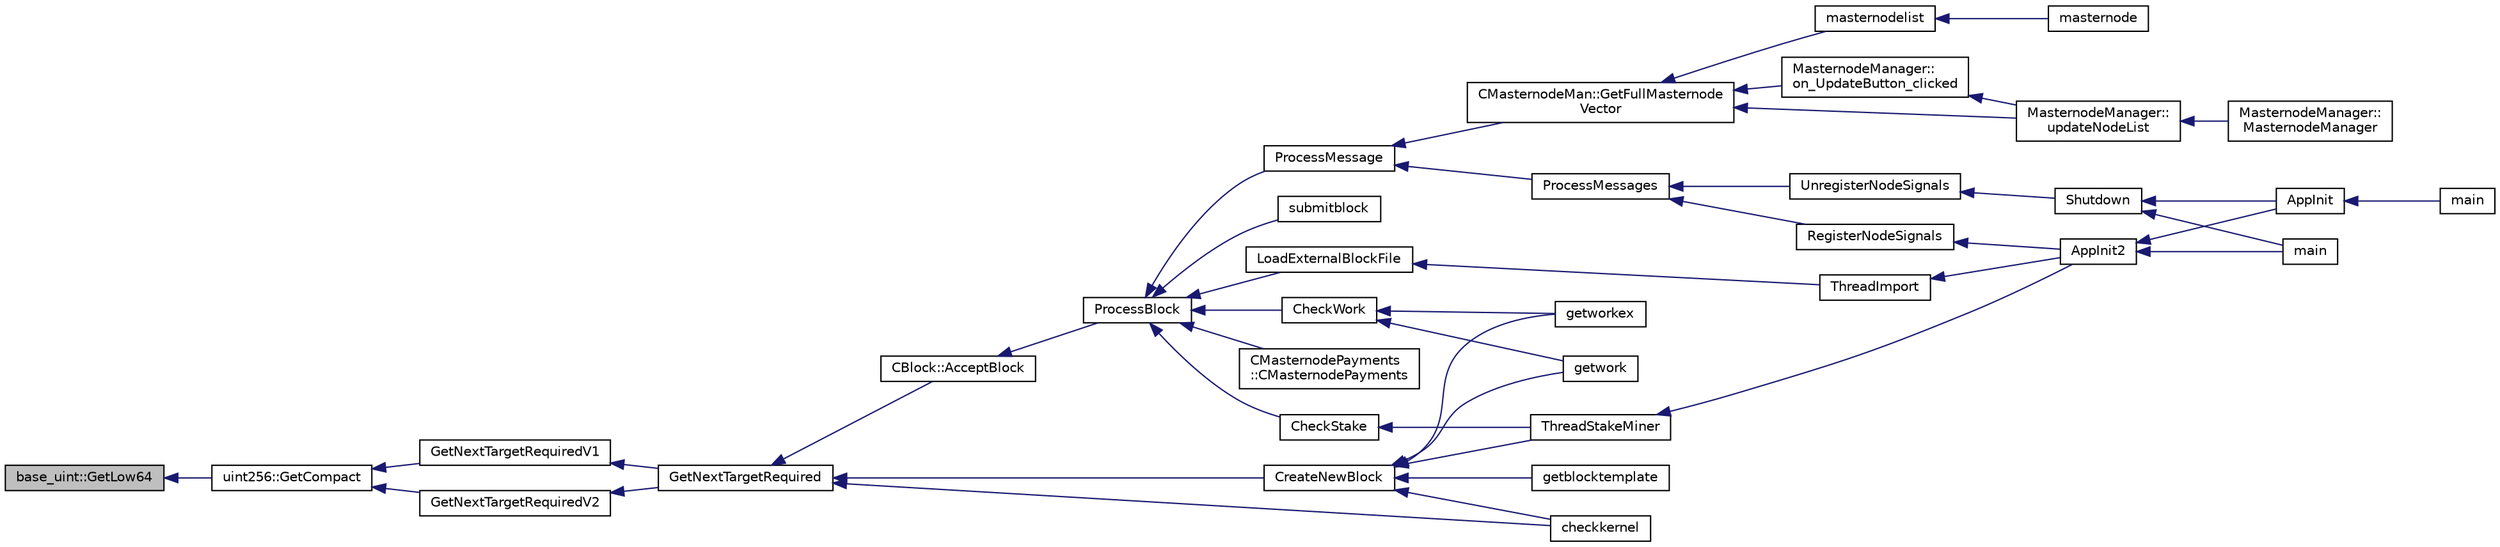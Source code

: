 digraph "base_uint::GetLow64"
{
  edge [fontname="Helvetica",fontsize="10",labelfontname="Helvetica",labelfontsize="10"];
  node [fontname="Helvetica",fontsize="10",shape=record];
  rankdir="LR";
  Node445 [label="base_uint::GetLow64",height=0.2,width=0.4,color="black", fillcolor="grey75", style="filled", fontcolor="black"];
  Node445 -> Node446 [dir="back",color="midnightblue",fontsize="10",style="solid",fontname="Helvetica"];
  Node446 [label="uint256::GetCompact",height=0.2,width=0.4,color="black", fillcolor="white", style="filled",URL="$d2/d86/classuint256.html#a62d6d46078edb8cdb742e2430a3b1998"];
  Node446 -> Node447 [dir="back",color="midnightblue",fontsize="10",style="solid",fontname="Helvetica"];
  Node447 [label="GetNextTargetRequiredV1",height=0.2,width=0.4,color="black", fillcolor="white", style="filled",URL="$d7/d48/proofs_8h.html#a206d1c747985d51a94cdfc830357114a",tooltip="Calculate difficulty using retarget algorithm V1 by maintaining target. "];
  Node447 -> Node448 [dir="back",color="midnightblue",fontsize="10",style="solid",fontname="Helvetica"];
  Node448 [label="GetNextTargetRequired",height=0.2,width=0.4,color="black", fillcolor="white", style="filled",URL="$d7/d48/proofs_8h.html#a868a58404bd61b6a82901f428d152bae",tooltip="Calculate difficulty using retarget algorithm by maintaining target. "];
  Node448 -> Node449 [dir="back",color="midnightblue",fontsize="10",style="solid",fontname="Helvetica"];
  Node449 [label="CBlock::AcceptBlock",height=0.2,width=0.4,color="black", fillcolor="white", style="filled",URL="$d3/d51/class_c_block.html#a3f990a713116bd15c1f221c88b012ccf"];
  Node449 -> Node450 [dir="back",color="midnightblue",fontsize="10",style="solid",fontname="Helvetica"];
  Node450 [label="ProcessBlock",height=0.2,width=0.4,color="black", fillcolor="white", style="filled",URL="$d4/dbf/main_8h.html#a7c8a7be3439bb5e1e40548a332a3cf29"];
  Node450 -> Node451 [dir="back",color="midnightblue",fontsize="10",style="solid",fontname="Helvetica"];
  Node451 [label="LoadExternalBlockFile",height=0.2,width=0.4,color="black", fillcolor="white", style="filled",URL="$df/d0a/main_8cpp.html#afbdbbb5a1b376748e5460cbcf644a9af"];
  Node451 -> Node452 [dir="back",color="midnightblue",fontsize="10",style="solid",fontname="Helvetica"];
  Node452 [label="ThreadImport",height=0.2,width=0.4,color="black", fillcolor="white", style="filled",URL="$d4/dbf/main_8h.html#a0189c34248cd89bbbe20d4d6045bd7c9"];
  Node452 -> Node453 [dir="back",color="midnightblue",fontsize="10",style="solid",fontname="Helvetica"];
  Node453 [label="AppInit2",height=0.2,width=0.4,color="black", fillcolor="white", style="filled",URL="$d8/dc0/init_8h.html#a1a4c1bfbf6ba1db77e988b89b9cadfd3",tooltip="Initialize ion. "];
  Node453 -> Node454 [dir="back",color="midnightblue",fontsize="10",style="solid",fontname="Helvetica"];
  Node454 [label="AppInit",height=0.2,width=0.4,color="black", fillcolor="white", style="filled",URL="$d4/d35/iond_8cpp.html#ac59316b767e6984e1285f0531275286b"];
  Node454 -> Node455 [dir="back",color="midnightblue",fontsize="10",style="solid",fontname="Helvetica"];
  Node455 [label="main",height=0.2,width=0.4,color="black", fillcolor="white", style="filled",URL="$d4/d35/iond_8cpp.html#a0ddf1224851353fc92bfbff6f499fa97"];
  Node453 -> Node456 [dir="back",color="midnightblue",fontsize="10",style="solid",fontname="Helvetica"];
  Node456 [label="main",height=0.2,width=0.4,color="black", fillcolor="white", style="filled",URL="$d5/d2d/ion_8cpp.html#a0ddf1224851353fc92bfbff6f499fa97"];
  Node450 -> Node457 [dir="back",color="midnightblue",fontsize="10",style="solid",fontname="Helvetica"];
  Node457 [label="ProcessMessage",height=0.2,width=0.4,color="black", fillcolor="white", style="filled",URL="$df/d0a/main_8cpp.html#a8ba92b1a4bce3c835e887a9073d17d8e"];
  Node457 -> Node458 [dir="back",color="midnightblue",fontsize="10",style="solid",fontname="Helvetica"];
  Node458 [label="ProcessMessages",height=0.2,width=0.4,color="black", fillcolor="white", style="filled",URL="$d4/dbf/main_8h.html#a196f9318f02448b85b28d612698934fd"];
  Node458 -> Node459 [dir="back",color="midnightblue",fontsize="10",style="solid",fontname="Helvetica"];
  Node459 [label="RegisterNodeSignals",height=0.2,width=0.4,color="black", fillcolor="white", style="filled",URL="$d4/dbf/main_8h.html#ab02615ff65f91d69f8d786ec900baa8a",tooltip="Register with a network node to receive its signals. "];
  Node459 -> Node453 [dir="back",color="midnightblue",fontsize="10",style="solid",fontname="Helvetica"];
  Node458 -> Node460 [dir="back",color="midnightblue",fontsize="10",style="solid",fontname="Helvetica"];
  Node460 [label="UnregisterNodeSignals",height=0.2,width=0.4,color="black", fillcolor="white", style="filled",URL="$d4/dbf/main_8h.html#a3ef0cc6e9d9d6435ee2a5569244d6ebd",tooltip="Unregister a network node. "];
  Node460 -> Node461 [dir="back",color="midnightblue",fontsize="10",style="solid",fontname="Helvetica"];
  Node461 [label="Shutdown",height=0.2,width=0.4,color="black", fillcolor="white", style="filled",URL="$d8/dc0/init_8h.html#ac5f038c2b480cf9ef5e19e3eba8dbaf9"];
  Node461 -> Node454 [dir="back",color="midnightblue",fontsize="10",style="solid",fontname="Helvetica"];
  Node461 -> Node456 [dir="back",color="midnightblue",fontsize="10",style="solid",fontname="Helvetica"];
  Node457 -> Node462 [dir="back",color="midnightblue",fontsize="10",style="solid",fontname="Helvetica"];
  Node462 [label="CMasternodeMan::GetFullMasternode\lVector",height=0.2,width=0.4,color="black", fillcolor="white", style="filled",URL="$dc/d6b/class_c_masternode_man.html#ab39e213a7601e1bef2eba1d5d63206f5"];
  Node462 -> Node463 [dir="back",color="midnightblue",fontsize="10",style="solid",fontname="Helvetica"];
  Node463 [label="MasternodeManager::\lupdateNodeList",height=0.2,width=0.4,color="black", fillcolor="white", style="filled",URL="$d9/d70/class_masternode_manager.html#a5485a8bd6ccf673027165cc1207dfae9"];
  Node463 -> Node464 [dir="back",color="midnightblue",fontsize="10",style="solid",fontname="Helvetica"];
  Node464 [label="MasternodeManager::\lMasternodeManager",height=0.2,width=0.4,color="black", fillcolor="white", style="filled",URL="$d9/d70/class_masternode_manager.html#ad18cb99065e056e6b791e2356de826bf"];
  Node462 -> Node465 [dir="back",color="midnightblue",fontsize="10",style="solid",fontname="Helvetica"];
  Node465 [label="MasternodeManager::\lon_UpdateButton_clicked",height=0.2,width=0.4,color="black", fillcolor="white", style="filled",URL="$d9/d70/class_masternode_manager.html#ae8d07b4d869e3eb09fe1be445eff0430"];
  Node465 -> Node463 [dir="back",color="midnightblue",fontsize="10",style="solid",fontname="Helvetica"];
  Node462 -> Node466 [dir="back",color="midnightblue",fontsize="10",style="solid",fontname="Helvetica"];
  Node466 [label="masternodelist",height=0.2,width=0.4,color="black", fillcolor="white", style="filled",URL="$d5/d6b/rpcstashedsend_8cpp.html#a3a7ed7e37f21eb2912afc6e776f7236c"];
  Node466 -> Node467 [dir="back",color="midnightblue",fontsize="10",style="solid",fontname="Helvetica"];
  Node467 [label="masternode",height=0.2,width=0.4,color="black", fillcolor="white", style="filled",URL="$d5/d6b/rpcstashedsend_8cpp.html#a30609e443aeb47c29ed0878d16b1b5e1"];
  Node450 -> Node468 [dir="back",color="midnightblue",fontsize="10",style="solid",fontname="Helvetica"];
  Node468 [label="CMasternodePayments\l::CMasternodePayments",height=0.2,width=0.4,color="black", fillcolor="white", style="filled",URL="$dc/d9a/class_c_masternode_payments.html#a4b9454f265a927528c881716e7649973"];
  Node450 -> Node469 [dir="back",color="midnightblue",fontsize="10",style="solid",fontname="Helvetica"];
  Node469 [label="CheckWork",height=0.2,width=0.4,color="black", fillcolor="white", style="filled",URL="$de/d13/miner_8h.html#aadd8a05aa6d8fae1c0f4daa5e971a12a",tooltip="Check mined proof-of-work block. "];
  Node469 -> Node470 [dir="back",color="midnightblue",fontsize="10",style="solid",fontname="Helvetica"];
  Node470 [label="getworkex",height=0.2,width=0.4,color="black", fillcolor="white", style="filled",URL="$d4/ddd/rpcmining_8cpp.html#aa40f86dc468a3f2ef4a3bba99e20a069"];
  Node469 -> Node471 [dir="back",color="midnightblue",fontsize="10",style="solid",fontname="Helvetica"];
  Node471 [label="getwork",height=0.2,width=0.4,color="black", fillcolor="white", style="filled",URL="$d4/ddd/rpcmining_8cpp.html#a356be62c93d38267a7da9e1cb644d547"];
  Node450 -> Node472 [dir="back",color="midnightblue",fontsize="10",style="solid",fontname="Helvetica"];
  Node472 [label="CheckStake",height=0.2,width=0.4,color="black", fillcolor="white", style="filled",URL="$de/d13/miner_8h.html#a68be4bcfa03b86095641eac5ca996fed",tooltip="Check mined proof-of-stake block. "];
  Node472 -> Node473 [dir="back",color="midnightblue",fontsize="10",style="solid",fontname="Helvetica"];
  Node473 [label="ThreadStakeMiner",height=0.2,width=0.4,color="black", fillcolor="white", style="filled",URL="$d6/de3/miner_8cpp.html#a31faece5ef0e403969b3d3debd79b352"];
  Node473 -> Node453 [dir="back",color="midnightblue",fontsize="10",style="solid",fontname="Helvetica"];
  Node450 -> Node474 [dir="back",color="midnightblue",fontsize="10",style="solid",fontname="Helvetica"];
  Node474 [label="submitblock",height=0.2,width=0.4,color="black", fillcolor="white", style="filled",URL="$d4/ddd/rpcmining_8cpp.html#a6fc1aa077add8cb1c74207056616134d"];
  Node448 -> Node475 [dir="back",color="midnightblue",fontsize="10",style="solid",fontname="Helvetica"];
  Node475 [label="CreateNewBlock",height=0.2,width=0.4,color="black", fillcolor="white", style="filled",URL="$de/d13/miner_8h.html#aca0de7d757e027c2b08bd101c68c1549"];
  Node475 -> Node473 [dir="back",color="midnightblue",fontsize="10",style="solid",fontname="Helvetica"];
  Node475 -> Node476 [dir="back",color="midnightblue",fontsize="10",style="solid",fontname="Helvetica"];
  Node476 [label="checkkernel",height=0.2,width=0.4,color="black", fillcolor="white", style="filled",URL="$d4/ddd/rpcmining_8cpp.html#a36ee2284a7252841b8a62a9531b6acbc"];
  Node475 -> Node470 [dir="back",color="midnightblue",fontsize="10",style="solid",fontname="Helvetica"];
  Node475 -> Node471 [dir="back",color="midnightblue",fontsize="10",style="solid",fontname="Helvetica"];
  Node475 -> Node477 [dir="back",color="midnightblue",fontsize="10",style="solid",fontname="Helvetica"];
  Node477 [label="getblocktemplate",height=0.2,width=0.4,color="black", fillcolor="white", style="filled",URL="$d4/ddd/rpcmining_8cpp.html#a27347eecedd59156c914fcb5ce488f9a"];
  Node448 -> Node476 [dir="back",color="midnightblue",fontsize="10",style="solid",fontname="Helvetica"];
  Node446 -> Node478 [dir="back",color="midnightblue",fontsize="10",style="solid",fontname="Helvetica"];
  Node478 [label="GetNextTargetRequiredV2",height=0.2,width=0.4,color="black", fillcolor="white", style="filled",URL="$d7/d48/proofs_8h.html#af2f79935ec3c4e7b1e9ab32ee4da0f06",tooltip="Calculate difficulty using retarget algorithm V2 by maintaining target. "];
  Node478 -> Node448 [dir="back",color="midnightblue",fontsize="10",style="solid",fontname="Helvetica"];
}
